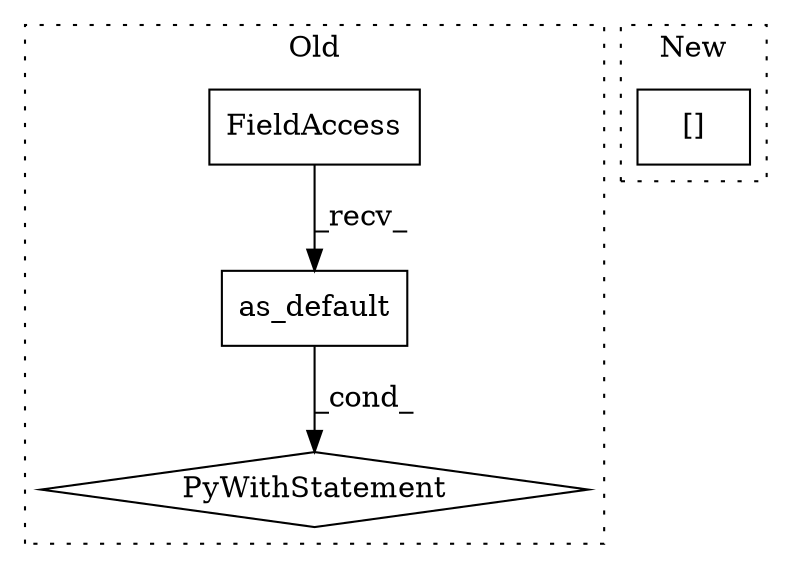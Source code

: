 digraph G {
subgraph cluster0 {
1 [label="PyWithStatement" a="104" s="6008,6042" l="10,2" shape="diamond"];
3 [label="as_default" a="32" s="6030" l="12" shape="box"];
4 [label="FieldAccess" a="22" s="6018" l="11" shape="box"];
label = "Old";
style="dotted";
}
subgraph cluster1 {
2 [label="[]" a="2" s="6364,6372" l="7,1" shape="box"];
label = "New";
style="dotted";
}
3 -> 1 [label="_cond_"];
4 -> 3 [label="_recv_"];
}